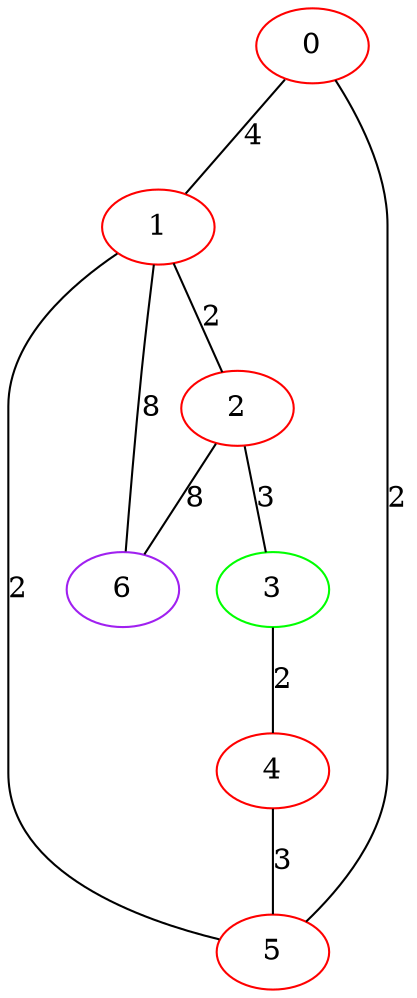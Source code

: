 graph "" {
0 [color=red, weight=1];
1 [color=red, weight=1];
2 [color=red, weight=1];
3 [color=green, weight=2];
4 [color=red, weight=1];
5 [color=red, weight=1];
6 [color=purple, weight=4];
0 -- 1  [key=0, label=4];
0 -- 5  [key=0, label=2];
1 -- 2  [key=0, label=2];
1 -- 5  [key=0, label=2];
1 -- 6  [key=0, label=8];
2 -- 3  [key=0, label=3];
2 -- 6  [key=0, label=8];
3 -- 4  [key=0, label=2];
4 -- 5  [key=0, label=3];
}
